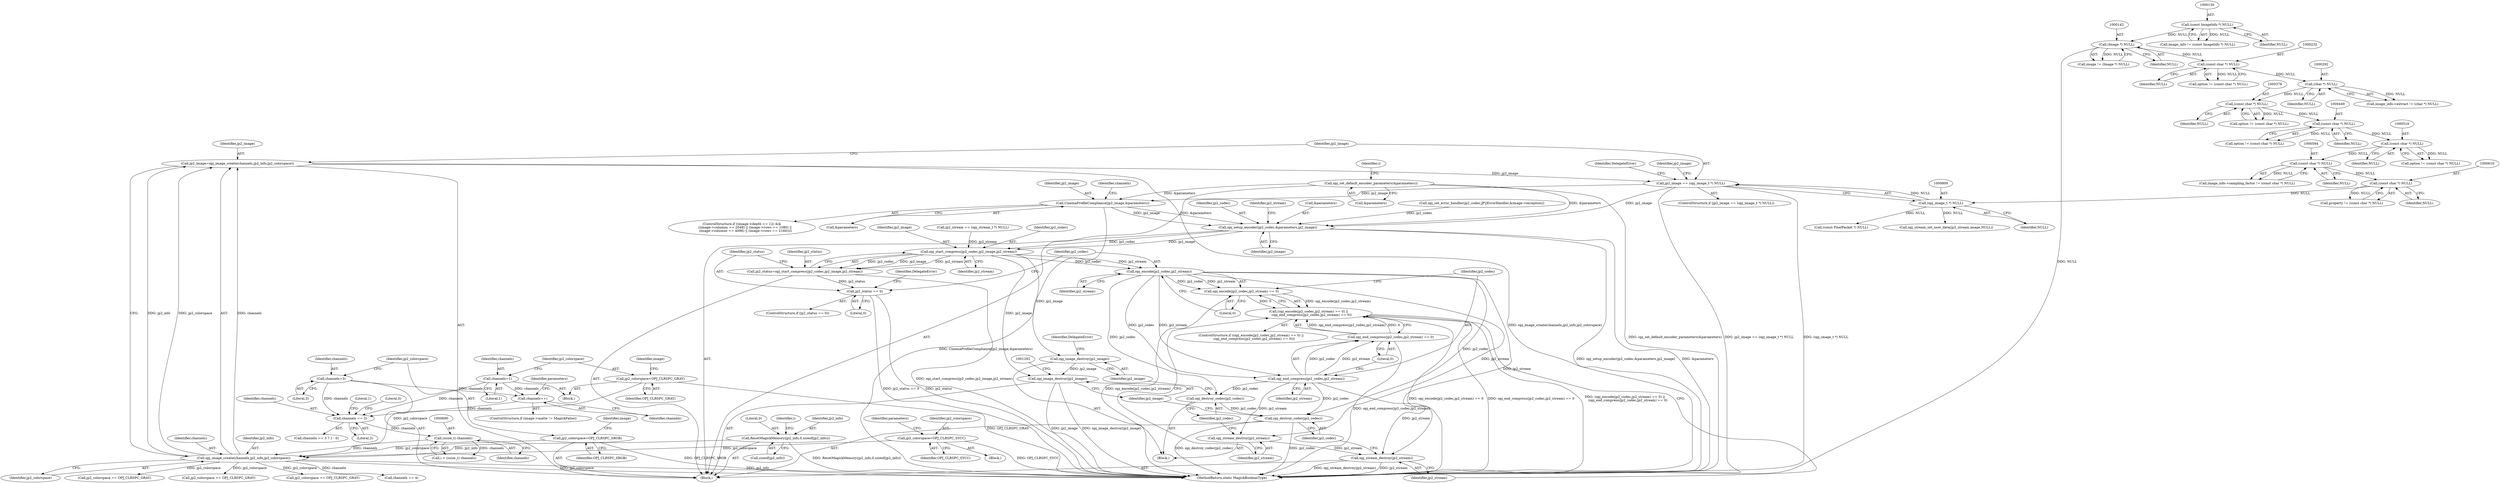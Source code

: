 digraph "0_ImageMagick_3d5ac8c20846871f1eb3068b65f93da7cd33bfd0_0@pointer" {
"1000904" [label="(Call,CinemaProfileCompliance(jp2_image,&parameters))"];
"1000806" [label="(Call,jp2_image == (opj_image_t *) NULL)"];
"1000799" [label="(Call,jp2_image=opj_image_create(channels,jp2_info,jp2_colorspace))"];
"1000801" [label="(Call,opj_image_create(channels,jp2_info,jp2_colorspace))"];
"1000689" [label="(Call,(ssize_t) channels)"];
"1000673" [label="(Call,channels == 3)"];
"1000617" [label="(Call,channels=3)"];
"1000648" [label="(Call,channels=1)"];
"1000666" [label="(Call,channels++)"];
"1000678" [label="(Call,ResetMagickMemory(jp2_info,0,sizeof(jp2_info)))"];
"1000620" [label="(Call,jp2_colorspace=OPJ_CLRSPC_SRGB)"];
"1000630" [label="(Call,jp2_colorspace=OPJ_CLRSPC_SYCC)"];
"1000651" [label="(Call,jp2_colorspace=OPJ_CLRSPC_GRAY)"];
"1000808" [label="(Call,(opj_image_t *) NULL)"];
"1000609" [label="(Call,(const char *) NULL)"];
"1000583" [label="(Call,(const char *) NULL)"];
"1000515" [label="(Call,(const char *) NULL)"];
"1000448" [label="(Call,(const char *) NULL)"];
"1000377" [label="(Call,(const char *) NULL)"];
"1000291" [label="(Call,(char *) NULL)"];
"1000231" [label="(Call,(const char *) NULL)"];
"1000141" [label="(Call,(Image *) NULL)"];
"1000129" [label="(Call,(const ImageInfo *) NULL)"];
"1000181" [label="(Call,opj_set_default_encoder_parameters(&parameters))"];
"1001215" [label="(Call,opj_setup_encoder(jp2_codec,&parameters,jp2_image))"];
"1001252" [label="(Call,opj_start_compress(jp2_codec,jp2_image,jp2_stream))"];
"1001250" [label="(Call,jp2_status=opj_start_compress(jp2_codec,jp2_image,jp2_stream))"];
"1001257" [label="(Call,jp2_status == 0)"];
"1001266" [label="(Call,opj_encode(jp2_codec,jp2_stream))"];
"1001265" [label="(Call,opj_encode(jp2_codec,jp2_stream) == 0)"];
"1001264" [label="(Call,(opj_encode(jp2_codec,jp2_stream) == 0) ||\n      (opj_end_compress(jp2_codec,jp2_stream) == 0))"];
"1001271" [label="(Call,opj_end_compress(jp2_codec,jp2_stream))"];
"1001270" [label="(Call,opj_end_compress(jp2_codec,jp2_stream) == 0)"];
"1001276" [label="(Call,opj_stream_destroy(jp2_stream))"];
"1001285" [label="(Call,opj_stream_destroy(jp2_stream))"];
"1001278" [label="(Call,opj_destroy_codec(jp2_codec))"];
"1001287" [label="(Call,opj_destroy_codec(jp2_codec))"];
"1001280" [label="(Call,opj_image_destroy(jp2_image))"];
"1001289" [label="(Call,opj_image_destroy(jp2_image))"];
"1000607" [label="(Call,property != (const char *) NULL)"];
"1000448" [label="(Call,(const char *) NULL)"];
"1000689" [label="(Call,(ssize_t) channels)"];
"1001208" [label="(Call,opj_set_error_handler(jp2_codec,JP2ErrorHandler,&image->exception))"];
"1001272" [label="(Identifier,jp2_codec)"];
"1001263" [label="(ControlStructure,if ((opj_encode(jp2_codec,jp2_stream) == 0) ||\n      (opj_end_compress(jp2_codec,jp2_stream) == 0)))"];
"1001216" [label="(Identifier,jp2_codec)"];
"1001281" [label="(Identifier,jp2_image)"];
"1001215" [label="(Call,opj_setup_encoder(jp2_codec,&parameters,jp2_image))"];
"1000620" [label="(Call,jp2_colorspace=OPJ_CLRSPC_SRGB)"];
"1000672" [label="(Call,channels == 3 ? 1 : 0)"];
"1001267" [label="(Identifier,jp2_codec)"];
"1000909" [label="(Call,channels == 4)"];
"1000626" [label="(Identifier,image)"];
"1000680" [label="(Literal,0)"];
"1000632" [label="(Identifier,OPJ_CLRSPC_SYCC)"];
"1000670" [label="(Identifier,parameters)"];
"1000635" [label="(Identifier,parameters)"];
"1000910" [label="(Identifier,channels)"];
"1000804" [label="(Identifier,jp2_colorspace)"];
"1000906" [label="(Call,&parameters)"];
"1001268" [label="(Identifier,jp2_stream)"];
"1000182" [label="(Call,&parameters)"];
"1000904" [label="(Call,CinemaProfileCompliance(jp2_image,&parameters))"];
"1000139" [label="(Call,image != (Image *) NULL)"];
"1000129" [label="(Call,(const ImageInfo *) NULL)"];
"1001251" [label="(Identifier,jp2_status)"];
"1000619" [label="(Literal,3)"];
"1000660" [label="(ControlStructure,if (image->matte != MagickFalse))"];
"1001287" [label="(Call,opj_destroy_codec(jp2_codec))"];
"1000874" [label="(ControlStructure,if ((image->depth == 12) &&\n      ((image->columns == 2048) || (image->rows == 1080) ||\n       (image->columns == 4096) || (image->rows == 2160))))"];
"1000673" [label="(Call,channels == 3)"];
"1000611" [label="(Identifier,NULL)"];
"1000583" [label="(Call,(const char *) NULL)"];
"1000517" [label="(Identifier,NULL)"];
"1000617" [label="(Call,channels=3)"];
"1000515" [label="(Call,(const char *) NULL)"];
"1001237" [label="(Call,opj_stream_set_user_data(jp2_stream,image,NULL))"];
"1000618" [label="(Identifier,channels)"];
"1000676" [label="(Literal,1)"];
"1000649" [label="(Identifier,channels)"];
"1001258" [label="(Identifier,jp2_status)"];
"1001269" [label="(Literal,0)"];
"1000585" [label="(Identifier,NULL)"];
"1001280" [label="(Call,opj_image_destroy(jp2_image))"];
"1000127" [label="(Call,image_info != (const ImageInfo *) NULL)"];
"1000927" [label="(Call,jp2_colorspace == OPJ_CLRSPC_GRAY)"];
"1000181" [label="(Call,opj_set_default_encoder_parameters(&parameters))"];
"1000810" [label="(Identifier,NULL)"];
"1000677" [label="(Literal,0)"];
"1000816" [label="(Identifier,jp2_image)"];
"1000678" [label="(Call,ResetMagickMemory(jp2_info,0,sizeof(jp2_info)))"];
"1000622" [label="(Identifier,OPJ_CLRSPC_SRGB)"];
"1000687" [label="(Call,i < (ssize_t) channels)"];
"1000112" [label="(Block,)"];
"1001068" [label="(Call,jp2_colorspace == OPJ_CLRSPC_GRAY)"];
"1000674" [label="(Identifier,channels)"];
"1000905" [label="(Identifier,jp2_image)"];
"1000375" [label="(Call,option != (const char *) NULL)"];
"1001221" [label="(Identifier,jp2_stream)"];
"1001097" [label="(Call,jp2_colorspace == OPJ_CLRSPC_GRAY)"];
"1000377" [label="(Call,(const char *) NULL)"];
"1000379" [label="(Identifier,NULL)"];
"1000141" [label="(Call,(Image *) NULL)"];
"1000801" [label="(Call,opj_image_create(channels,jp2_info,jp2_colorspace))"];
"1000972" [label="(Call,(const PixelPacket *) NULL)"];
"1001274" [label="(Literal,0)"];
"1001285" [label="(Call,opj_stream_destroy(jp2_stream))"];
"1001271" [label="(Call,opj_end_compress(jp2_codec,jp2_stream))"];
"1000450" [label="(Identifier,NULL)"];
"1000685" [label="(Identifier,i)"];
"1000629" [label="(Block,)"];
"1000667" [label="(Identifier,channels)"];
"1000609" [label="(Call,(const char *) NULL)"];
"1000143" [label="(Identifier,NULL)"];
"1000681" [label="(Call,sizeof(jp2_info))"];
"1000807" [label="(Identifier,jp2_image)"];
"1000229" [label="(Call,option != (const char *) NULL)"];
"1001278" [label="(Call,opj_destroy_codec(jp2_codec))"];
"1001265" [label="(Call,opj_encode(jp2_codec,jp2_stream) == 0)"];
"1001290" [label="(Identifier,jp2_image)"];
"1000650" [label="(Literal,1)"];
"1001217" [label="(Call,&parameters)"];
"1001254" [label="(Identifier,jp2_image)"];
"1001256" [label="(ControlStructure,if (jp2_status == 0))"];
"1001259" [label="(Literal,0)"];
"1000648" [label="(Call,channels=1)"];
"1000799" [label="(Call,jp2_image=opj_image_create(channels,jp2_info,jp2_colorspace))"];
"1001276" [label="(Call,opj_stream_destroy(jp2_stream))"];
"1000231" [label="(Call,(const char *) NULL)"];
"1000806" [label="(Call,jp2_image == (opj_image_t *) NULL)"];
"1001275" [label="(Block,)"];
"1000621" [label="(Identifier,jp2_colorspace)"];
"1000651" [label="(Call,jp2_colorspace=OPJ_CLRSPC_GRAY)"];
"1001283" [label="(Identifier,DelegateError)"];
"1000675" [label="(Literal,3)"];
"1000631" [label="(Identifier,jp2_colorspace)"];
"1000630" [label="(Call,jp2_colorspace=OPJ_CLRSPC_SYCC)"];
"1001277" [label="(Identifier,jp2_stream)"];
"1001219" [label="(Identifier,jp2_image)"];
"1000233" [label="(Identifier,NULL)"];
"1000679" [label="(Identifier,jp2_info)"];
"1001242" [label="(Call,jp2_stream == (opj_stream_t *) NULL)"];
"1000186" [label="(Identifier,i)"];
"1001266" [label="(Call,opj_encode(jp2_codec,jp2_stream))"];
"1000653" [label="(Identifier,OPJ_CLRSPC_GRAY)"];
"1001257" [label="(Call,jp2_status == 0)"];
"1000513" [label="(Call,option != (const char *) NULL)"];
"1001253" [label="(Identifier,jp2_codec)"];
"1000803" [label="(Identifier,jp2_info)"];
"1001286" [label="(Identifier,jp2_stream)"];
"1000446" [label="(Call,option != (const char *) NULL)"];
"1000802" [label="(Identifier,channels)"];
"1001270" [label="(Call,opj_end_compress(jp2_codec,jp2_stream) == 0)"];
"1000808" [label="(Call,(opj_image_t *) NULL)"];
"1001297" [label="(MethodReturn,static MagickBooleanType)"];
"1000647" [label="(Block,)"];
"1001250" [label="(Call,jp2_status=opj_start_compress(jp2_codec,jp2_image,jp2_stream))"];
"1000131" [label="(Identifier,NULL)"];
"1000287" [label="(Call,image_info->extract != (char *) NULL)"];
"1001264" [label="(Call,(opj_encode(jp2_codec,jp2_stream) == 0) ||\n      (opj_end_compress(jp2_codec,jp2_stream) == 0))"];
"1000652" [label="(Identifier,jp2_colorspace)"];
"1000579" [label="(Call,image_info->sampling_factor != (const char *) NULL)"];
"1001255" [label="(Identifier,jp2_stream)"];
"1001289" [label="(Call,opj_image_destroy(jp2_image))"];
"1000293" [label="(Identifier,NULL)"];
"1000291" [label="(Call,(char *) NULL)"];
"1001252" [label="(Call,opj_start_compress(jp2_codec,jp2_image,jp2_stream))"];
"1001273" [label="(Identifier,jp2_stream)"];
"1000812" [label="(Identifier,DelegateError)"];
"1000691" [label="(Identifier,channels)"];
"1001261" [label="(Identifier,DelegateError)"];
"1001279" [label="(Identifier,jp2_codec)"];
"1001288" [label="(Identifier,jp2_codec)"];
"1000805" [label="(ControlStructure,if (jp2_image == (opj_image_t *) NULL))"];
"1000666" [label="(Call,channels++)"];
"1000800" [label="(Identifier,jp2_image)"];
"1000663" [label="(Identifier,image)"];
"1000904" -> "1000874"  [label="AST: "];
"1000904" -> "1000906"  [label="CFG: "];
"1000905" -> "1000904"  [label="AST: "];
"1000906" -> "1000904"  [label="AST: "];
"1000910" -> "1000904"  [label="CFG: "];
"1000904" -> "1001297"  [label="DDG: CinemaProfileCompliance(jp2_image,&parameters)"];
"1000806" -> "1000904"  [label="DDG: jp2_image"];
"1000181" -> "1000904"  [label="DDG: &parameters"];
"1000904" -> "1001215"  [label="DDG: &parameters"];
"1000904" -> "1001215"  [label="DDG: jp2_image"];
"1000806" -> "1000805"  [label="AST: "];
"1000806" -> "1000808"  [label="CFG: "];
"1000807" -> "1000806"  [label="AST: "];
"1000808" -> "1000806"  [label="AST: "];
"1000812" -> "1000806"  [label="CFG: "];
"1000816" -> "1000806"  [label="CFG: "];
"1000806" -> "1001297"  [label="DDG: (opj_image_t *) NULL"];
"1000806" -> "1001297"  [label="DDG: jp2_image == (opj_image_t *) NULL"];
"1000799" -> "1000806"  [label="DDG: jp2_image"];
"1000808" -> "1000806"  [label="DDG: NULL"];
"1000806" -> "1001215"  [label="DDG: jp2_image"];
"1000799" -> "1000112"  [label="AST: "];
"1000799" -> "1000801"  [label="CFG: "];
"1000800" -> "1000799"  [label="AST: "];
"1000801" -> "1000799"  [label="AST: "];
"1000807" -> "1000799"  [label="CFG: "];
"1000799" -> "1001297"  [label="DDG: opj_image_create(channels,jp2_info,jp2_colorspace)"];
"1000801" -> "1000799"  [label="DDG: channels"];
"1000801" -> "1000799"  [label="DDG: jp2_info"];
"1000801" -> "1000799"  [label="DDG: jp2_colorspace"];
"1000801" -> "1000804"  [label="CFG: "];
"1000802" -> "1000801"  [label="AST: "];
"1000803" -> "1000801"  [label="AST: "];
"1000804" -> "1000801"  [label="AST: "];
"1000801" -> "1001297"  [label="DDG: jp2_info"];
"1000801" -> "1001297"  [label="DDG: jp2_colorspace"];
"1000689" -> "1000801"  [label="DDG: channels"];
"1000678" -> "1000801"  [label="DDG: jp2_info"];
"1000620" -> "1000801"  [label="DDG: jp2_colorspace"];
"1000630" -> "1000801"  [label="DDG: jp2_colorspace"];
"1000651" -> "1000801"  [label="DDG: jp2_colorspace"];
"1000801" -> "1000909"  [label="DDG: channels"];
"1000801" -> "1000927"  [label="DDG: jp2_colorspace"];
"1000801" -> "1001068"  [label="DDG: jp2_colorspace"];
"1000801" -> "1001097"  [label="DDG: jp2_colorspace"];
"1000689" -> "1000687"  [label="AST: "];
"1000689" -> "1000691"  [label="CFG: "];
"1000690" -> "1000689"  [label="AST: "];
"1000691" -> "1000689"  [label="AST: "];
"1000687" -> "1000689"  [label="CFG: "];
"1000689" -> "1000687"  [label="DDG: channels"];
"1000673" -> "1000689"  [label="DDG: channels"];
"1000673" -> "1000672"  [label="AST: "];
"1000673" -> "1000675"  [label="CFG: "];
"1000674" -> "1000673"  [label="AST: "];
"1000675" -> "1000673"  [label="AST: "];
"1000676" -> "1000673"  [label="CFG: "];
"1000677" -> "1000673"  [label="CFG: "];
"1000617" -> "1000673"  [label="DDG: channels"];
"1000648" -> "1000673"  [label="DDG: channels"];
"1000666" -> "1000673"  [label="DDG: channels"];
"1000617" -> "1000112"  [label="AST: "];
"1000617" -> "1000619"  [label="CFG: "];
"1000618" -> "1000617"  [label="AST: "];
"1000619" -> "1000617"  [label="AST: "];
"1000621" -> "1000617"  [label="CFG: "];
"1000617" -> "1000666"  [label="DDG: channels"];
"1000648" -> "1000647"  [label="AST: "];
"1000648" -> "1000650"  [label="CFG: "];
"1000649" -> "1000648"  [label="AST: "];
"1000650" -> "1000648"  [label="AST: "];
"1000652" -> "1000648"  [label="CFG: "];
"1000648" -> "1000666"  [label="DDG: channels"];
"1000666" -> "1000660"  [label="AST: "];
"1000666" -> "1000667"  [label="CFG: "];
"1000667" -> "1000666"  [label="AST: "];
"1000670" -> "1000666"  [label="CFG: "];
"1000678" -> "1000112"  [label="AST: "];
"1000678" -> "1000681"  [label="CFG: "];
"1000679" -> "1000678"  [label="AST: "];
"1000680" -> "1000678"  [label="AST: "];
"1000681" -> "1000678"  [label="AST: "];
"1000685" -> "1000678"  [label="CFG: "];
"1000678" -> "1001297"  [label="DDG: ResetMagickMemory(jp2_info,0,sizeof(jp2_info))"];
"1000620" -> "1000112"  [label="AST: "];
"1000620" -> "1000622"  [label="CFG: "];
"1000621" -> "1000620"  [label="AST: "];
"1000622" -> "1000620"  [label="AST: "];
"1000626" -> "1000620"  [label="CFG: "];
"1000620" -> "1001297"  [label="DDG: OPJ_CLRSPC_SRGB"];
"1000630" -> "1000629"  [label="AST: "];
"1000630" -> "1000632"  [label="CFG: "];
"1000631" -> "1000630"  [label="AST: "];
"1000632" -> "1000630"  [label="AST: "];
"1000635" -> "1000630"  [label="CFG: "];
"1000630" -> "1001297"  [label="DDG: OPJ_CLRSPC_SYCC"];
"1000651" -> "1000647"  [label="AST: "];
"1000651" -> "1000653"  [label="CFG: "];
"1000652" -> "1000651"  [label="AST: "];
"1000653" -> "1000651"  [label="AST: "];
"1000663" -> "1000651"  [label="CFG: "];
"1000651" -> "1001297"  [label="DDG: OPJ_CLRSPC_GRAY"];
"1000808" -> "1000810"  [label="CFG: "];
"1000809" -> "1000808"  [label="AST: "];
"1000810" -> "1000808"  [label="AST: "];
"1000609" -> "1000808"  [label="DDG: NULL"];
"1000808" -> "1000972"  [label="DDG: NULL"];
"1000808" -> "1001237"  [label="DDG: NULL"];
"1000609" -> "1000607"  [label="AST: "];
"1000609" -> "1000611"  [label="CFG: "];
"1000610" -> "1000609"  [label="AST: "];
"1000611" -> "1000609"  [label="AST: "];
"1000607" -> "1000609"  [label="CFG: "];
"1000609" -> "1000607"  [label="DDG: NULL"];
"1000583" -> "1000609"  [label="DDG: NULL"];
"1000583" -> "1000579"  [label="AST: "];
"1000583" -> "1000585"  [label="CFG: "];
"1000584" -> "1000583"  [label="AST: "];
"1000585" -> "1000583"  [label="AST: "];
"1000579" -> "1000583"  [label="CFG: "];
"1000583" -> "1000579"  [label="DDG: NULL"];
"1000515" -> "1000583"  [label="DDG: NULL"];
"1000515" -> "1000513"  [label="AST: "];
"1000515" -> "1000517"  [label="CFG: "];
"1000516" -> "1000515"  [label="AST: "];
"1000517" -> "1000515"  [label="AST: "];
"1000513" -> "1000515"  [label="CFG: "];
"1000515" -> "1000513"  [label="DDG: NULL"];
"1000448" -> "1000515"  [label="DDG: NULL"];
"1000448" -> "1000446"  [label="AST: "];
"1000448" -> "1000450"  [label="CFG: "];
"1000449" -> "1000448"  [label="AST: "];
"1000450" -> "1000448"  [label="AST: "];
"1000446" -> "1000448"  [label="CFG: "];
"1000448" -> "1000446"  [label="DDG: NULL"];
"1000377" -> "1000448"  [label="DDG: NULL"];
"1000377" -> "1000375"  [label="AST: "];
"1000377" -> "1000379"  [label="CFG: "];
"1000378" -> "1000377"  [label="AST: "];
"1000379" -> "1000377"  [label="AST: "];
"1000375" -> "1000377"  [label="CFG: "];
"1000377" -> "1000375"  [label="DDG: NULL"];
"1000291" -> "1000377"  [label="DDG: NULL"];
"1000291" -> "1000287"  [label="AST: "];
"1000291" -> "1000293"  [label="CFG: "];
"1000292" -> "1000291"  [label="AST: "];
"1000293" -> "1000291"  [label="AST: "];
"1000287" -> "1000291"  [label="CFG: "];
"1000291" -> "1000287"  [label="DDG: NULL"];
"1000231" -> "1000291"  [label="DDG: NULL"];
"1000231" -> "1000229"  [label="AST: "];
"1000231" -> "1000233"  [label="CFG: "];
"1000232" -> "1000231"  [label="AST: "];
"1000233" -> "1000231"  [label="AST: "];
"1000229" -> "1000231"  [label="CFG: "];
"1000231" -> "1000229"  [label="DDG: NULL"];
"1000141" -> "1000231"  [label="DDG: NULL"];
"1000141" -> "1000139"  [label="AST: "];
"1000141" -> "1000143"  [label="CFG: "];
"1000142" -> "1000141"  [label="AST: "];
"1000143" -> "1000141"  [label="AST: "];
"1000139" -> "1000141"  [label="CFG: "];
"1000141" -> "1001297"  [label="DDG: NULL"];
"1000141" -> "1000139"  [label="DDG: NULL"];
"1000129" -> "1000141"  [label="DDG: NULL"];
"1000129" -> "1000127"  [label="AST: "];
"1000129" -> "1000131"  [label="CFG: "];
"1000130" -> "1000129"  [label="AST: "];
"1000131" -> "1000129"  [label="AST: "];
"1000127" -> "1000129"  [label="CFG: "];
"1000129" -> "1000127"  [label="DDG: NULL"];
"1000181" -> "1000112"  [label="AST: "];
"1000181" -> "1000182"  [label="CFG: "];
"1000182" -> "1000181"  [label="AST: "];
"1000186" -> "1000181"  [label="CFG: "];
"1000181" -> "1001297"  [label="DDG: opj_set_default_encoder_parameters(&parameters)"];
"1000181" -> "1001215"  [label="DDG: &parameters"];
"1001215" -> "1000112"  [label="AST: "];
"1001215" -> "1001219"  [label="CFG: "];
"1001216" -> "1001215"  [label="AST: "];
"1001217" -> "1001215"  [label="AST: "];
"1001219" -> "1001215"  [label="AST: "];
"1001221" -> "1001215"  [label="CFG: "];
"1001215" -> "1001297"  [label="DDG: opj_setup_encoder(jp2_codec,&parameters,jp2_image)"];
"1001215" -> "1001297"  [label="DDG: &parameters"];
"1001208" -> "1001215"  [label="DDG: jp2_codec"];
"1001215" -> "1001252"  [label="DDG: jp2_codec"];
"1001215" -> "1001252"  [label="DDG: jp2_image"];
"1001252" -> "1001250"  [label="AST: "];
"1001252" -> "1001255"  [label="CFG: "];
"1001253" -> "1001252"  [label="AST: "];
"1001254" -> "1001252"  [label="AST: "];
"1001255" -> "1001252"  [label="AST: "];
"1001250" -> "1001252"  [label="CFG: "];
"1001252" -> "1001250"  [label="DDG: jp2_codec"];
"1001252" -> "1001250"  [label="DDG: jp2_image"];
"1001252" -> "1001250"  [label="DDG: jp2_stream"];
"1001242" -> "1001252"  [label="DDG: jp2_stream"];
"1001252" -> "1001266"  [label="DDG: jp2_codec"];
"1001252" -> "1001266"  [label="DDG: jp2_stream"];
"1001252" -> "1001280"  [label="DDG: jp2_image"];
"1001252" -> "1001289"  [label="DDG: jp2_image"];
"1001250" -> "1000112"  [label="AST: "];
"1001251" -> "1001250"  [label="AST: "];
"1001258" -> "1001250"  [label="CFG: "];
"1001250" -> "1001297"  [label="DDG: opj_start_compress(jp2_codec,jp2_image,jp2_stream)"];
"1001250" -> "1001257"  [label="DDG: jp2_status"];
"1001257" -> "1001256"  [label="AST: "];
"1001257" -> "1001259"  [label="CFG: "];
"1001258" -> "1001257"  [label="AST: "];
"1001259" -> "1001257"  [label="AST: "];
"1001261" -> "1001257"  [label="CFG: "];
"1001267" -> "1001257"  [label="CFG: "];
"1001257" -> "1001297"  [label="DDG: jp2_status"];
"1001257" -> "1001297"  [label="DDG: jp2_status == 0"];
"1001266" -> "1001265"  [label="AST: "];
"1001266" -> "1001268"  [label="CFG: "];
"1001267" -> "1001266"  [label="AST: "];
"1001268" -> "1001266"  [label="AST: "];
"1001269" -> "1001266"  [label="CFG: "];
"1001266" -> "1001265"  [label="DDG: jp2_codec"];
"1001266" -> "1001265"  [label="DDG: jp2_stream"];
"1001266" -> "1001271"  [label="DDG: jp2_codec"];
"1001266" -> "1001271"  [label="DDG: jp2_stream"];
"1001266" -> "1001276"  [label="DDG: jp2_stream"];
"1001266" -> "1001278"  [label="DDG: jp2_codec"];
"1001266" -> "1001285"  [label="DDG: jp2_stream"];
"1001266" -> "1001287"  [label="DDG: jp2_codec"];
"1001265" -> "1001264"  [label="AST: "];
"1001265" -> "1001269"  [label="CFG: "];
"1001269" -> "1001265"  [label="AST: "];
"1001272" -> "1001265"  [label="CFG: "];
"1001264" -> "1001265"  [label="CFG: "];
"1001265" -> "1001297"  [label="DDG: opj_encode(jp2_codec,jp2_stream)"];
"1001265" -> "1001264"  [label="DDG: opj_encode(jp2_codec,jp2_stream)"];
"1001265" -> "1001264"  [label="DDG: 0"];
"1001264" -> "1001263"  [label="AST: "];
"1001264" -> "1001270"  [label="CFG: "];
"1001270" -> "1001264"  [label="AST: "];
"1001277" -> "1001264"  [label="CFG: "];
"1001286" -> "1001264"  [label="CFG: "];
"1001264" -> "1001297"  [label="DDG: opj_encode(jp2_codec,jp2_stream) == 0"];
"1001264" -> "1001297"  [label="DDG: opj_end_compress(jp2_codec,jp2_stream) == 0"];
"1001264" -> "1001297"  [label="DDG: (opj_encode(jp2_codec,jp2_stream) == 0) ||\n      (opj_end_compress(jp2_codec,jp2_stream) == 0)"];
"1001270" -> "1001264"  [label="DDG: opj_end_compress(jp2_codec,jp2_stream)"];
"1001270" -> "1001264"  [label="DDG: 0"];
"1001271" -> "1001270"  [label="AST: "];
"1001271" -> "1001273"  [label="CFG: "];
"1001272" -> "1001271"  [label="AST: "];
"1001273" -> "1001271"  [label="AST: "];
"1001274" -> "1001271"  [label="CFG: "];
"1001271" -> "1001270"  [label="DDG: jp2_codec"];
"1001271" -> "1001270"  [label="DDG: jp2_stream"];
"1001271" -> "1001276"  [label="DDG: jp2_stream"];
"1001271" -> "1001278"  [label="DDG: jp2_codec"];
"1001271" -> "1001285"  [label="DDG: jp2_stream"];
"1001271" -> "1001287"  [label="DDG: jp2_codec"];
"1001270" -> "1001274"  [label="CFG: "];
"1001274" -> "1001270"  [label="AST: "];
"1001270" -> "1001297"  [label="DDG: opj_end_compress(jp2_codec,jp2_stream)"];
"1001276" -> "1001275"  [label="AST: "];
"1001276" -> "1001277"  [label="CFG: "];
"1001277" -> "1001276"  [label="AST: "];
"1001279" -> "1001276"  [label="CFG: "];
"1001276" -> "1001285"  [label="DDG: jp2_stream"];
"1001285" -> "1000112"  [label="AST: "];
"1001285" -> "1001286"  [label="CFG: "];
"1001286" -> "1001285"  [label="AST: "];
"1001288" -> "1001285"  [label="CFG: "];
"1001285" -> "1001297"  [label="DDG: jp2_stream"];
"1001285" -> "1001297"  [label="DDG: opj_stream_destroy(jp2_stream)"];
"1001278" -> "1001275"  [label="AST: "];
"1001278" -> "1001279"  [label="CFG: "];
"1001279" -> "1001278"  [label="AST: "];
"1001281" -> "1001278"  [label="CFG: "];
"1001278" -> "1001287"  [label="DDG: jp2_codec"];
"1001287" -> "1000112"  [label="AST: "];
"1001287" -> "1001288"  [label="CFG: "];
"1001288" -> "1001287"  [label="AST: "];
"1001290" -> "1001287"  [label="CFG: "];
"1001287" -> "1001297"  [label="DDG: jp2_codec"];
"1001287" -> "1001297"  [label="DDG: opj_destroy_codec(jp2_codec)"];
"1001280" -> "1001275"  [label="AST: "];
"1001280" -> "1001281"  [label="CFG: "];
"1001281" -> "1001280"  [label="AST: "];
"1001283" -> "1001280"  [label="CFG: "];
"1001280" -> "1001289"  [label="DDG: jp2_image"];
"1001289" -> "1000112"  [label="AST: "];
"1001289" -> "1001290"  [label="CFG: "];
"1001290" -> "1001289"  [label="AST: "];
"1001292" -> "1001289"  [label="CFG: "];
"1001289" -> "1001297"  [label="DDG: jp2_image"];
"1001289" -> "1001297"  [label="DDG: opj_image_destroy(jp2_image)"];
}
